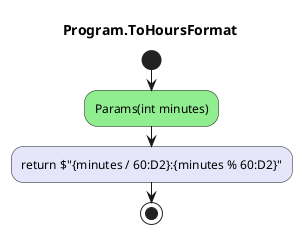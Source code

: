 @startuml Program.ToHoursFormat
title Program.ToHoursFormat
start
#LightGreen:Params(int minutes);
#Lavender:return $"{minutes / 60:D2}:{minutes % 60:D2}";
stop
@enduml
